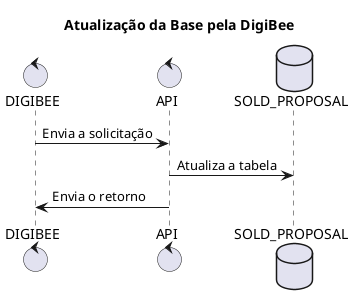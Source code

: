 @startuml

title "Atualização da Base pela DigiBee"

control DIGIBEE
control API
database SOLD_PROPOSAL

DIGIBEE -> API: Envia a solicitação
API -> SOLD_PROPOSAL: Atualiza a tabela
API -> DIGIBEE: Envia o retorno
@enduml